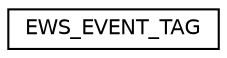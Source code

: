 digraph "Graphical Class Hierarchy"
{
  edge [fontname="Helvetica",fontsize="10",labelfontname="Helvetica",labelfontsize="10"];
  node [fontname="Helvetica",fontsize="10",shape=record];
  rankdir="LR";
  Node1 [label="EWS_EVENT_TAG",height=0.2,width=0.4,color="black", fillcolor="white", style="filled",URL="$struct_e_w_s___e_v_e_n_t___t_a_g.html"];
}
